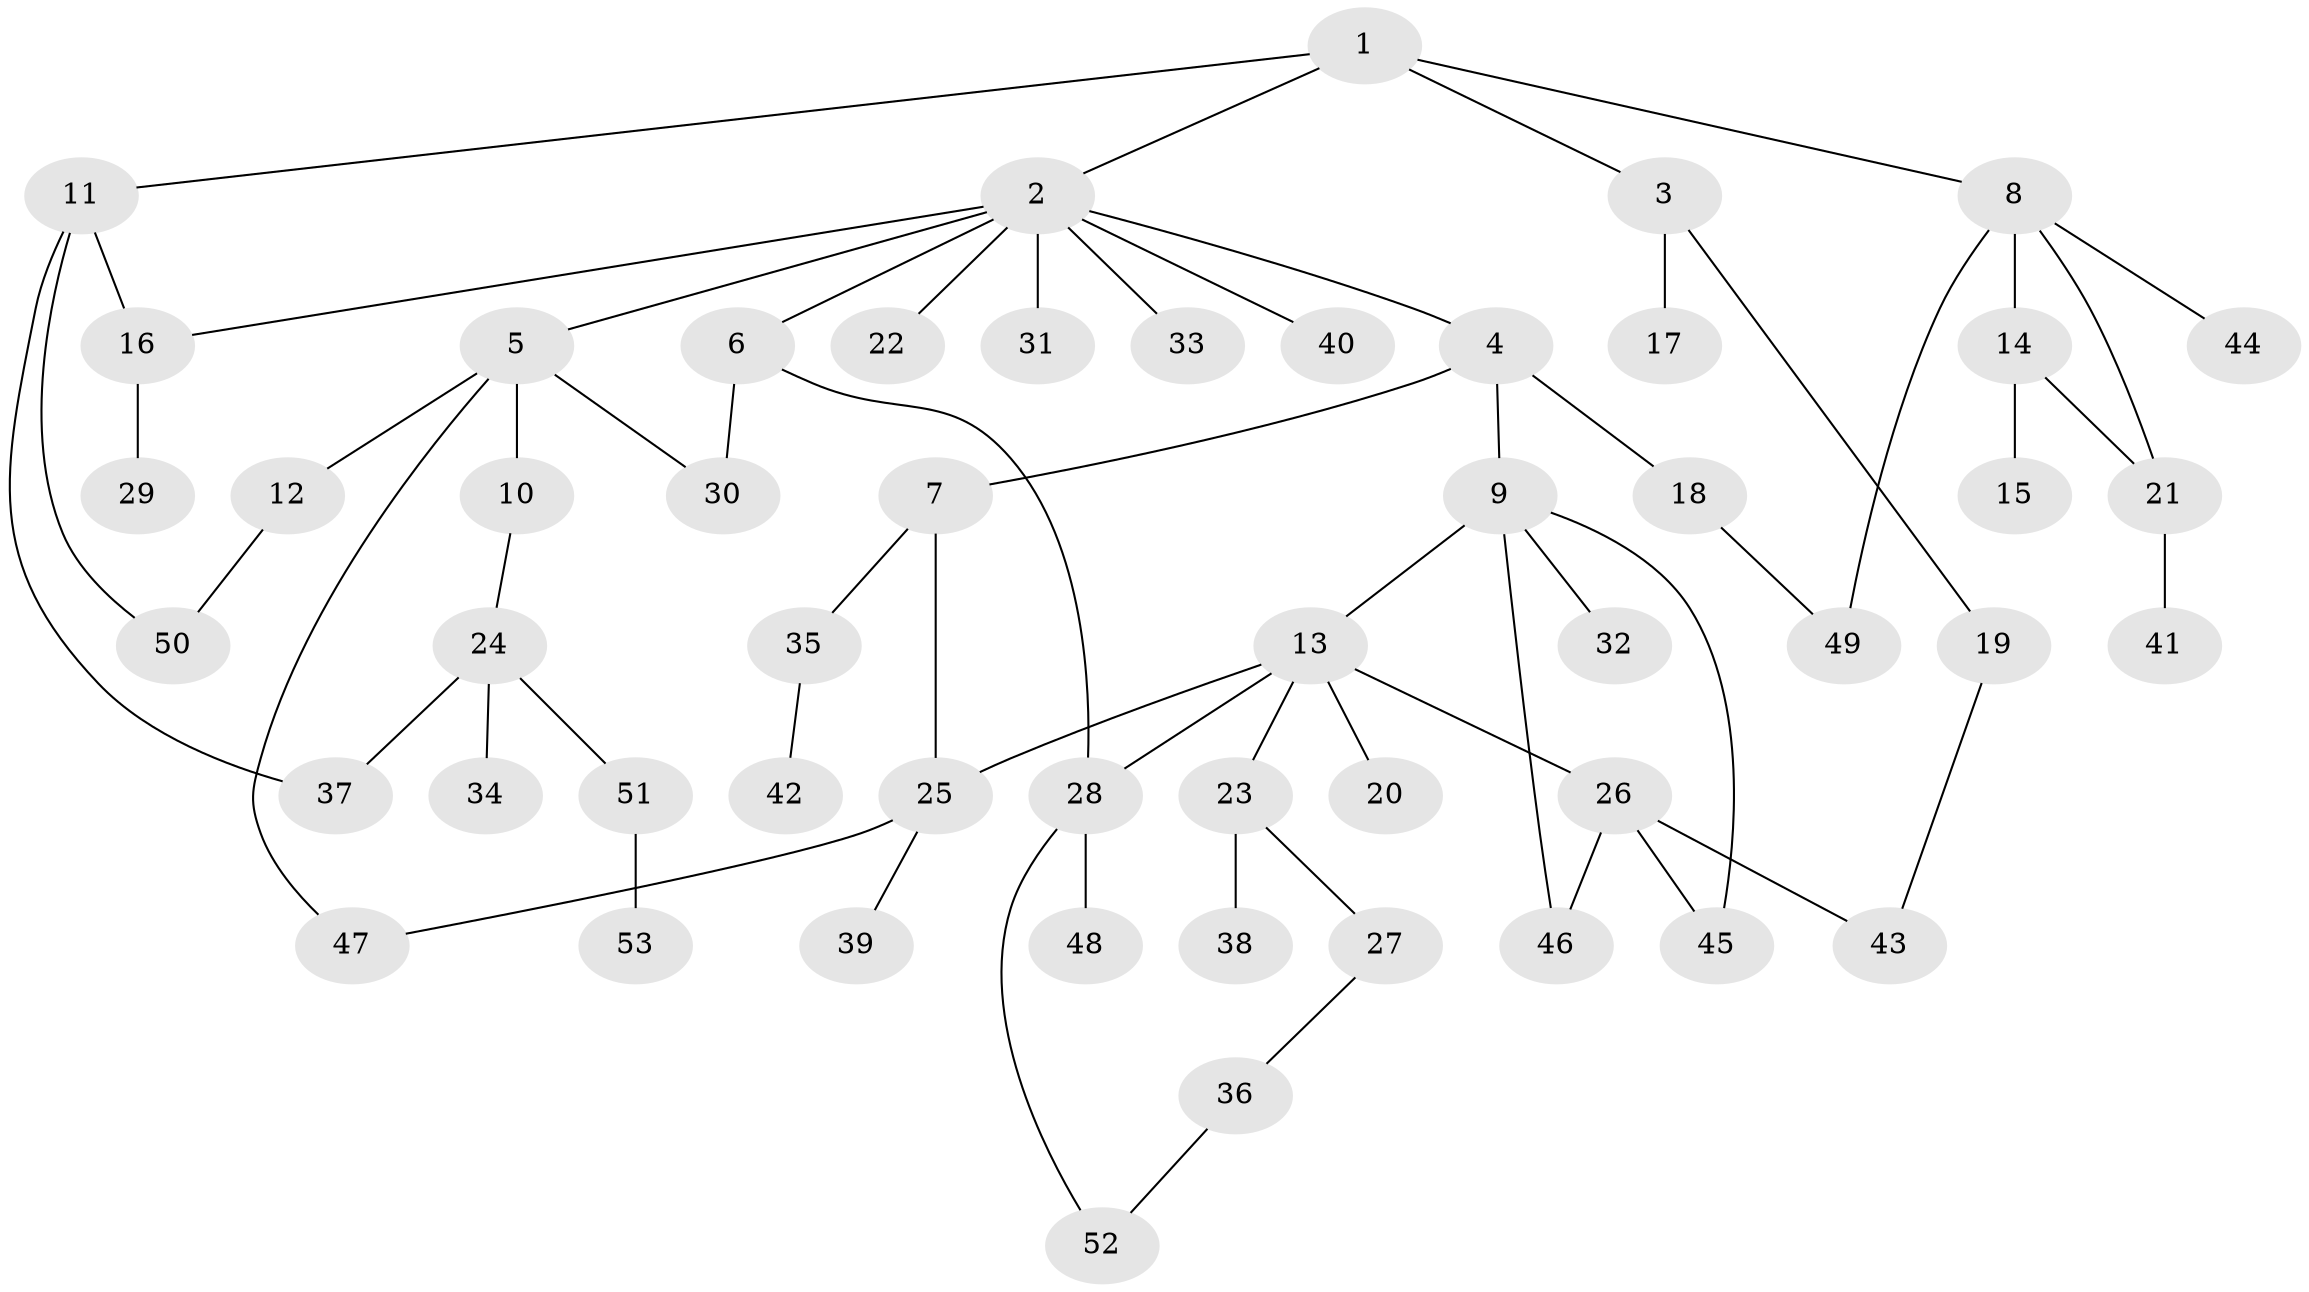 // coarse degree distribution, {6: 0.029411764705882353, 11: 0.029411764705882353, 2: 0.2647058823529412, 5: 0.058823529411764705, 3: 0.08823529411764706, 4: 0.08823529411764706, 8: 0.029411764705882353, 1: 0.4117647058823529}
// Generated by graph-tools (version 1.1) at 2025/51/02/27/25 19:51:39]
// undirected, 53 vertices, 65 edges
graph export_dot {
graph [start="1"]
  node [color=gray90,style=filled];
  1;
  2;
  3;
  4;
  5;
  6;
  7;
  8;
  9;
  10;
  11;
  12;
  13;
  14;
  15;
  16;
  17;
  18;
  19;
  20;
  21;
  22;
  23;
  24;
  25;
  26;
  27;
  28;
  29;
  30;
  31;
  32;
  33;
  34;
  35;
  36;
  37;
  38;
  39;
  40;
  41;
  42;
  43;
  44;
  45;
  46;
  47;
  48;
  49;
  50;
  51;
  52;
  53;
  1 -- 2;
  1 -- 3;
  1 -- 8;
  1 -- 11;
  2 -- 4;
  2 -- 5;
  2 -- 6;
  2 -- 16;
  2 -- 22;
  2 -- 31;
  2 -- 33;
  2 -- 40;
  3 -- 17;
  3 -- 19;
  4 -- 7;
  4 -- 9;
  4 -- 18;
  5 -- 10;
  5 -- 12;
  5 -- 30;
  5 -- 47;
  6 -- 28;
  6 -- 30;
  7 -- 35;
  7 -- 25;
  8 -- 14;
  8 -- 21;
  8 -- 44;
  8 -- 49;
  9 -- 13;
  9 -- 32;
  9 -- 45;
  9 -- 46;
  10 -- 24;
  11 -- 37;
  11 -- 16;
  11 -- 50;
  12 -- 50;
  13 -- 20;
  13 -- 23;
  13 -- 25;
  13 -- 26;
  13 -- 28;
  14 -- 15;
  14 -- 21;
  16 -- 29;
  18 -- 49;
  19 -- 43;
  21 -- 41;
  23 -- 27;
  23 -- 38;
  24 -- 34;
  24 -- 51;
  24 -- 37;
  25 -- 39;
  25 -- 47;
  26 -- 43;
  26 -- 46;
  26 -- 45;
  27 -- 36;
  28 -- 48;
  28 -- 52;
  35 -- 42;
  36 -- 52;
  51 -- 53;
}

